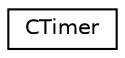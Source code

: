 digraph G
{
  edge [fontname="Helvetica",fontsize="10",labelfontname="Helvetica",labelfontsize="10"];
  node [fontname="Helvetica",fontsize="10",shape=record];
  rankdir=LR;
  Node1 [label="CTimer",height=0.2,width=0.4,color="black", fillcolor="white", style="filled",URL="$class_c_timer.html"];
}
